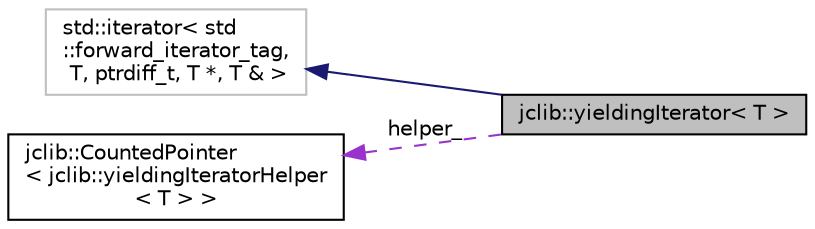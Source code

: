 digraph "jclib::yieldingIterator&lt; T &gt;"
{
  edge [fontname="Helvetica",fontsize="10",labelfontname="Helvetica",labelfontsize="10"];
  node [fontname="Helvetica",fontsize="10",shape=record];
  rankdir="LR";
  Node2 [label="jclib::yieldingIterator\< T \>",height=0.2,width=0.4,color="black", fillcolor="grey75", style="filled", fontcolor="black"];
  Node3 -> Node2 [dir="back",color="midnightblue",fontsize="10",style="solid",fontname="Helvetica"];
  Node3 [label="std::iterator\< std\l::forward_iterator_tag,\l T, ptrdiff_t, T *, T & \>",height=0.2,width=0.4,color="grey75", fillcolor="white", style="filled"];
  Node4 -> Node2 [dir="back",color="darkorchid3",fontsize="10",style="dashed",label=" helper_" ,fontname="Helvetica"];
  Node4 [label="jclib::CountedPointer\l\< jclib::yieldingIteratorHelper\l\< T \> \>",height=0.2,width=0.4,color="black", fillcolor="white", style="filled",URL="$classjclib_1_1CountedPointer.html"];
}
